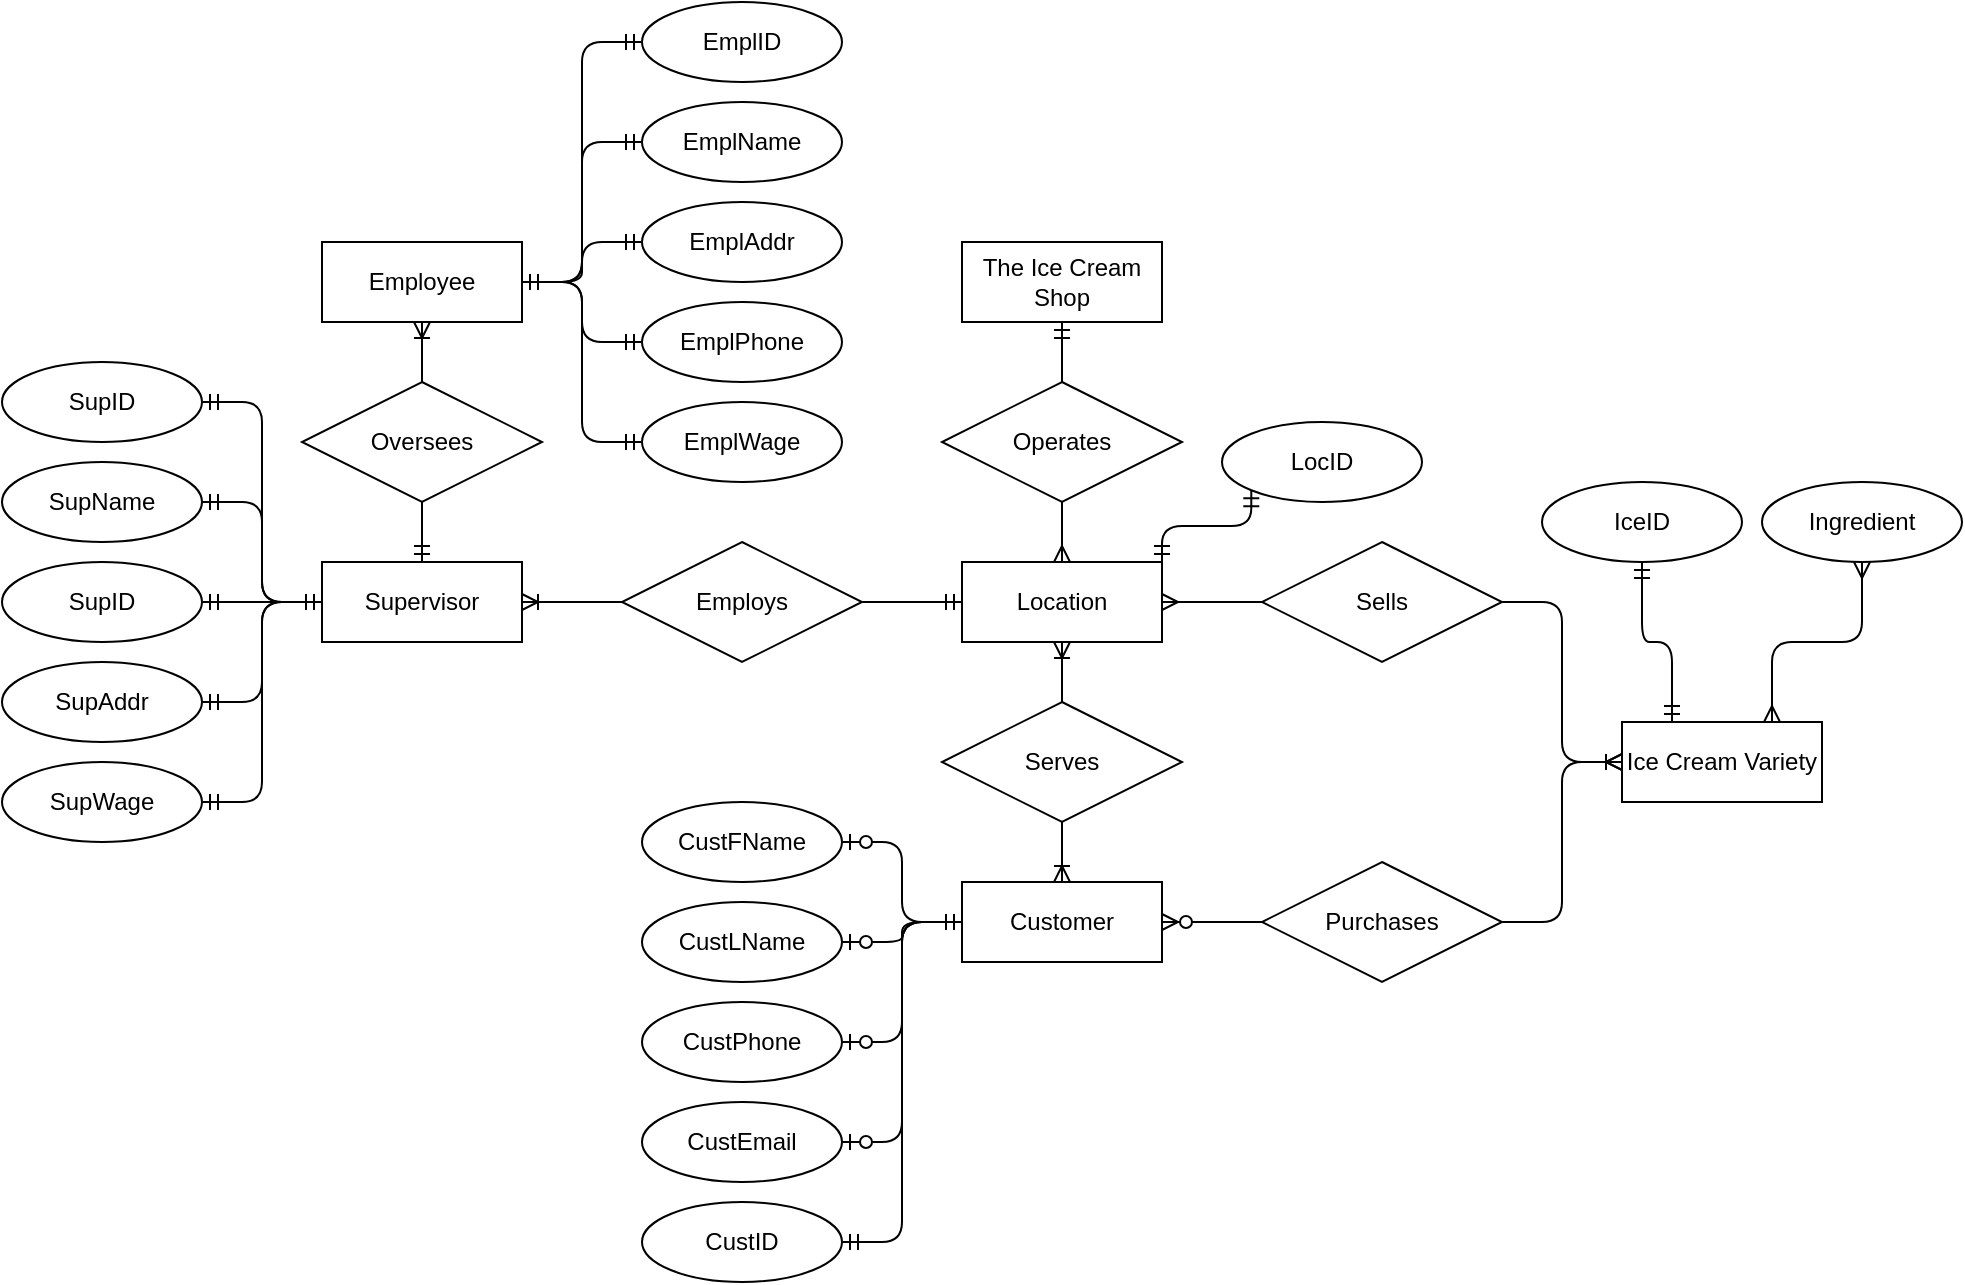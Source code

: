 <mxfile version="13.8.1" type="github">
  <diagram id="yppRG-tePIilv_Nsz65l" name="Page-1">
    <mxGraphModel dx="3103" dy="1790" grid="1" gridSize="10" guides="1" tooltips="1" connect="1" arrows="1" fold="1" page="1" pageScale="1" pageWidth="850" pageHeight="1100" math="0" shadow="0">
      <root>
        <mxCell id="0" />
        <mxCell id="1" parent="0" />
        <mxCell id="8VN1I_g-9GJg09qn3DQg-31" value="The Ice Cream Shop" style="whiteSpace=wrap;html=1;align=center;" vertex="1" parent="1">
          <mxGeometry x="350" y="20" width="100" height="40" as="geometry" />
        </mxCell>
        <mxCell id="8VN1I_g-9GJg09qn3DQg-32" value="Operates" style="shape=rhombus;perimeter=rhombusPerimeter;whiteSpace=wrap;html=1;align=center;" vertex="1" parent="1">
          <mxGeometry x="340" y="90" width="120" height="60" as="geometry" />
        </mxCell>
        <mxCell id="8VN1I_g-9GJg09qn3DQg-35" value="Location" style="whiteSpace=wrap;html=1;align=center;" vertex="1" parent="1">
          <mxGeometry x="350" y="180" width="100" height="40" as="geometry" />
        </mxCell>
        <mxCell id="8VN1I_g-9GJg09qn3DQg-36" value="Serves" style="shape=rhombus;perimeter=rhombusPerimeter;whiteSpace=wrap;html=1;align=center;" vertex="1" parent="1">
          <mxGeometry x="340" y="250" width="120" height="60" as="geometry" />
        </mxCell>
        <mxCell id="8VN1I_g-9GJg09qn3DQg-37" value="Customer" style="whiteSpace=wrap;html=1;align=center;" vertex="1" parent="1">
          <mxGeometry x="350" y="340" width="100" height="40" as="geometry" />
        </mxCell>
        <mxCell id="8VN1I_g-9GJg09qn3DQg-38" value="CustPhone" style="ellipse;whiteSpace=wrap;html=1;align=center;" vertex="1" parent="1">
          <mxGeometry x="190" y="400" width="100" height="40" as="geometry" />
        </mxCell>
        <mxCell id="8VN1I_g-9GJg09qn3DQg-39" value="CustEmail" style="ellipse;whiteSpace=wrap;html=1;align=center;" vertex="1" parent="1">
          <mxGeometry x="190" y="450" width="100" height="40" as="geometry" />
        </mxCell>
        <mxCell id="8VN1I_g-9GJg09qn3DQg-40" value="CustFName" style="ellipse;whiteSpace=wrap;html=1;align=center;" vertex="1" parent="1">
          <mxGeometry x="190" y="300" width="100" height="40" as="geometry" />
        </mxCell>
        <mxCell id="8VN1I_g-9GJg09qn3DQg-41" value="CustLName" style="ellipse;whiteSpace=wrap;html=1;align=center;" vertex="1" parent="1">
          <mxGeometry x="190" y="350" width="100" height="40" as="geometry" />
        </mxCell>
        <mxCell id="8VN1I_g-9GJg09qn3DQg-42" value="" style="edgeStyle=entityRelationEdgeStyle;fontSize=12;html=1;endArrow=ERzeroToOne;startArrow=ERmandOne;exitX=0;exitY=0.5;exitDx=0;exitDy=0;entryX=1;entryY=0.5;entryDx=0;entryDy=0;" edge="1" parent="1" source="8VN1I_g-9GJg09qn3DQg-37" target="8VN1I_g-9GJg09qn3DQg-41">
          <mxGeometry width="100" height="100" relative="1" as="geometry">
            <mxPoint x="450" y="460" as="sourcePoint" />
            <mxPoint x="591.421" y="360" as="targetPoint" />
          </mxGeometry>
        </mxCell>
        <mxCell id="8VN1I_g-9GJg09qn3DQg-43" value="" style="edgeStyle=entityRelationEdgeStyle;fontSize=12;html=1;endArrow=ERzeroToOne;startArrow=ERmandOne;exitX=0;exitY=0.5;exitDx=0;exitDy=0;entryX=1;entryY=0.5;entryDx=0;entryDy=0;" edge="1" parent="1" source="8VN1I_g-9GJg09qn3DQg-37" target="8VN1I_g-9GJg09qn3DQg-38">
          <mxGeometry width="100" height="100" relative="1" as="geometry">
            <mxPoint x="450" y="340" as="sourcePoint" />
            <mxPoint x="525" y="320" as="targetPoint" />
          </mxGeometry>
        </mxCell>
        <mxCell id="8VN1I_g-9GJg09qn3DQg-44" value="" style="edgeStyle=entityRelationEdgeStyle;fontSize=12;html=1;endArrow=ERzeroToOne;startArrow=ERmandOne;exitX=0;exitY=0.5;exitDx=0;exitDy=0;entryX=1;entryY=0.5;entryDx=0;entryDy=0;" edge="1" parent="1" source="8VN1I_g-9GJg09qn3DQg-37" target="8VN1I_g-9GJg09qn3DQg-39">
          <mxGeometry width="100" height="100" relative="1" as="geometry">
            <mxPoint x="470" y="360" as="sourcePoint" />
            <mxPoint x="545" y="340" as="targetPoint" />
          </mxGeometry>
        </mxCell>
        <mxCell id="8VN1I_g-9GJg09qn3DQg-45" value="" style="edgeStyle=entityRelationEdgeStyle;fontSize=12;html=1;endArrow=ERzeroToOne;startArrow=ERmandOne;entryX=1;entryY=0.5;entryDx=0;entryDy=0;" edge="1" parent="1" source="8VN1I_g-9GJg09qn3DQg-37" target="8VN1I_g-9GJg09qn3DQg-40">
          <mxGeometry width="100" height="100" relative="1" as="geometry">
            <mxPoint x="450" y="340" as="sourcePoint" />
            <mxPoint x="555" y="350" as="targetPoint" />
          </mxGeometry>
        </mxCell>
        <mxCell id="8VN1I_g-9GJg09qn3DQg-46" value="" style="fontSize=12;html=1;endArrow=ERmandOne;entryX=0.5;entryY=1;entryDx=0;entryDy=0;exitX=0.5;exitY=0;exitDx=0;exitDy=0;" edge="1" parent="1" source="8VN1I_g-9GJg09qn3DQg-32" target="8VN1I_g-9GJg09qn3DQg-31">
          <mxGeometry width="100" height="100" relative="1" as="geometry">
            <mxPoint x="300" y="190" as="sourcePoint" />
            <mxPoint x="400" y="90" as="targetPoint" />
          </mxGeometry>
        </mxCell>
        <mxCell id="8VN1I_g-9GJg09qn3DQg-49" value="" style="fontSize=12;html=1;endArrow=ERmany;exitX=0.5;exitY=1;exitDx=0;exitDy=0;entryX=0.5;entryY=0;entryDx=0;entryDy=0;" edge="1" parent="1" source="8VN1I_g-9GJg09qn3DQg-32" target="8VN1I_g-9GJg09qn3DQg-35">
          <mxGeometry width="100" height="100" relative="1" as="geometry">
            <mxPoint x="300" y="190" as="sourcePoint" />
            <mxPoint x="400" y="90" as="targetPoint" />
          </mxGeometry>
        </mxCell>
        <mxCell id="8VN1I_g-9GJg09qn3DQg-51" value="" style="fontSize=12;html=1;endArrow=ERoneToMany;entryX=0.5;entryY=1;entryDx=0;entryDy=0;exitX=0.5;exitY=0;exitDx=0;exitDy=0;" edge="1" parent="1" source="8VN1I_g-9GJg09qn3DQg-36" target="8VN1I_g-9GJg09qn3DQg-35">
          <mxGeometry width="100" height="100" relative="1" as="geometry">
            <mxPoint x="300" y="350" as="sourcePoint" />
            <mxPoint x="400" y="250" as="targetPoint" />
          </mxGeometry>
        </mxCell>
        <mxCell id="8VN1I_g-9GJg09qn3DQg-52" value="" style="fontSize=12;html=1;endArrow=ERoneToMany;entryX=0.5;entryY=0;entryDx=0;entryDy=0;exitX=0.5;exitY=1;exitDx=0;exitDy=0;" edge="1" parent="1" source="8VN1I_g-9GJg09qn3DQg-36" target="8VN1I_g-9GJg09qn3DQg-37">
          <mxGeometry width="100" height="100" relative="1" as="geometry">
            <mxPoint x="410" y="260" as="sourcePoint" />
            <mxPoint x="410" y="230" as="targetPoint" />
          </mxGeometry>
        </mxCell>
        <mxCell id="8VN1I_g-9GJg09qn3DQg-55" value="Employs" style="shape=rhombus;perimeter=rhombusPerimeter;whiteSpace=wrap;html=1;align=center;" vertex="1" parent="1">
          <mxGeometry x="180" y="170" width="120" height="60" as="geometry" />
        </mxCell>
        <mxCell id="8VN1I_g-9GJg09qn3DQg-57" value="" style="edgeStyle=entityRelationEdgeStyle;fontSize=12;html=1;endArrow=ERmandOne;entryX=0;entryY=0.5;entryDx=0;entryDy=0;exitX=1;exitY=0.5;exitDx=0;exitDy=0;" edge="1" parent="1" source="8VN1I_g-9GJg09qn3DQg-55" target="8VN1I_g-9GJg09qn3DQg-35">
          <mxGeometry width="100" height="100" relative="1" as="geometry">
            <mxPoint x="370" y="270" as="sourcePoint" />
            <mxPoint x="470" y="170" as="targetPoint" />
          </mxGeometry>
        </mxCell>
        <mxCell id="8VN1I_g-9GJg09qn3DQg-128" style="edgeStyle=entityRelationEdgeStyle;orthogonalLoop=1;jettySize=auto;html=1;exitX=0;exitY=0.5;exitDx=0;exitDy=0;entryX=1;entryY=0.5;entryDx=0;entryDy=0;startArrow=ERmandOne;endArrow=ERmandOne;fontSize=12;" edge="1" parent="1" source="8VN1I_g-9GJg09qn3DQg-58" target="8VN1I_g-9GJg09qn3DQg-100">
          <mxGeometry relative="1" as="geometry" />
        </mxCell>
        <mxCell id="8VN1I_g-9GJg09qn3DQg-129" style="edgeStyle=entityRelationEdgeStyle;orthogonalLoop=1;jettySize=auto;html=1;exitX=0;exitY=0.5;exitDx=0;exitDy=0;entryX=1;entryY=0.5;entryDx=0;entryDy=0;startArrow=ERmandOne;endArrow=ERmandOne;fontSize=12;" edge="1" parent="1" source="8VN1I_g-9GJg09qn3DQg-58" target="8VN1I_g-9GJg09qn3DQg-96">
          <mxGeometry relative="1" as="geometry" />
        </mxCell>
        <mxCell id="8VN1I_g-9GJg09qn3DQg-130" style="edgeStyle=entityRelationEdgeStyle;orthogonalLoop=1;jettySize=auto;html=1;exitX=0;exitY=0.5;exitDx=0;exitDy=0;entryX=1;entryY=0.5;entryDx=0;entryDy=0;startArrow=ERmandOne;endArrow=ERmandOne;fontSize=12;" edge="1" parent="1" source="8VN1I_g-9GJg09qn3DQg-58" target="8VN1I_g-9GJg09qn3DQg-99">
          <mxGeometry relative="1" as="geometry" />
        </mxCell>
        <mxCell id="8VN1I_g-9GJg09qn3DQg-131" style="edgeStyle=entityRelationEdgeStyle;orthogonalLoop=1;jettySize=auto;html=1;exitX=0;exitY=0.5;exitDx=0;exitDy=0;entryX=1;entryY=0.5;entryDx=0;entryDy=0;startArrow=ERmandOne;endArrow=ERmandOne;fontSize=12;" edge="1" parent="1" source="8VN1I_g-9GJg09qn3DQg-58" target="8VN1I_g-9GJg09qn3DQg-98">
          <mxGeometry relative="1" as="geometry" />
        </mxCell>
        <mxCell id="8VN1I_g-9GJg09qn3DQg-132" style="edgeStyle=entityRelationEdgeStyle;orthogonalLoop=1;jettySize=auto;html=1;exitX=0;exitY=0.5;exitDx=0;exitDy=0;entryX=1;entryY=0.5;entryDx=0;entryDy=0;startArrow=ERmandOne;endArrow=ERmandOne;fontSize=12;" edge="1" parent="1" source="8VN1I_g-9GJg09qn3DQg-58" target="8VN1I_g-9GJg09qn3DQg-97">
          <mxGeometry relative="1" as="geometry" />
        </mxCell>
        <mxCell id="8VN1I_g-9GJg09qn3DQg-58" value="Supervisor" style="whiteSpace=wrap;html=1;align=center;" vertex="1" parent="1">
          <mxGeometry x="30" y="180" width="100" height="40" as="geometry" />
        </mxCell>
        <mxCell id="8VN1I_g-9GJg09qn3DQg-60" value="" style="edgeStyle=entityRelationEdgeStyle;fontSize=12;html=1;endArrow=ERoneToMany;entryX=1;entryY=0.5;entryDx=0;entryDy=0;exitX=0;exitY=0.5;exitDx=0;exitDy=0;" edge="1" parent="1" source="8VN1I_g-9GJg09qn3DQg-55" target="8VN1I_g-9GJg09qn3DQg-58">
          <mxGeometry width="100" height="100" relative="1" as="geometry">
            <mxPoint x="150" y="200" as="sourcePoint" />
            <mxPoint x="280" y="100" as="targetPoint" />
          </mxGeometry>
        </mxCell>
        <mxCell id="8VN1I_g-9GJg09qn3DQg-64" value="Oversees" style="shape=rhombus;perimeter=rhombusPerimeter;whiteSpace=wrap;html=1;align=center;" vertex="1" parent="1">
          <mxGeometry x="20" y="90" width="120" height="60" as="geometry" />
        </mxCell>
        <mxCell id="8VN1I_g-9GJg09qn3DQg-65" value="Employee" style="whiteSpace=wrap;html=1;align=center;" vertex="1" parent="1">
          <mxGeometry x="30" y="20" width="100" height="40" as="geometry" />
        </mxCell>
        <mxCell id="8VN1I_g-9GJg09qn3DQg-66" value="" style="fontSize=12;html=1;endArrow=ERoneToMany;entryX=0.5;entryY=1;entryDx=0;entryDy=0;exitX=0.5;exitY=0;exitDx=0;exitDy=0;" edge="1" parent="1" source="8VN1I_g-9GJg09qn3DQg-64" target="8VN1I_g-9GJg09qn3DQg-65">
          <mxGeometry width="100" height="100" relative="1" as="geometry">
            <mxPoint x="160" y="210" as="sourcePoint" />
            <mxPoint x="290" y="110" as="targetPoint" />
          </mxGeometry>
        </mxCell>
        <mxCell id="8VN1I_g-9GJg09qn3DQg-67" value="" style="fontSize=12;html=1;endArrow=ERmandOne;exitX=0.5;exitY=1;exitDx=0;exitDy=0;entryX=0.5;entryY=0;entryDx=0;entryDy=0;" edge="1" parent="1" source="8VN1I_g-9GJg09qn3DQg-64" target="8VN1I_g-9GJg09qn3DQg-58">
          <mxGeometry width="100" height="100" relative="1" as="geometry">
            <mxPoint x="250" y="150" as="sourcePoint" />
            <mxPoint x="350" y="50" as="targetPoint" />
          </mxGeometry>
        </mxCell>
        <mxCell id="8VN1I_g-9GJg09qn3DQg-68" value="Sells" style="shape=rhombus;perimeter=rhombusPerimeter;whiteSpace=wrap;html=1;align=center;" vertex="1" parent="1">
          <mxGeometry x="500" y="170" width="120" height="60" as="geometry" />
        </mxCell>
        <mxCell id="8VN1I_g-9GJg09qn3DQg-69" value="" style="edgeStyle=entityRelationEdgeStyle;fontSize=12;html=1;endArrow=ERoneToMany;entryX=0;entryY=0.5;entryDx=0;entryDy=0;exitX=1;exitY=0.5;exitDx=0;exitDy=0;" edge="1" parent="1" source="8VN1I_g-9GJg09qn3DQg-68" target="8VN1I_g-9GJg09qn3DQg-70">
          <mxGeometry width="100" height="100" relative="1" as="geometry">
            <mxPoint x="500" y="150" as="sourcePoint" />
            <mxPoint x="400" y="200" as="targetPoint" />
          </mxGeometry>
        </mxCell>
        <mxCell id="8VN1I_g-9GJg09qn3DQg-139" value="" style="edgeStyle=elbowEdgeStyle;orthogonalLoop=1;jettySize=auto;elbow=vertical;html=1;startArrow=ERmandOne;endArrow=ERmandOne;fontSize=12;exitX=0.25;exitY=0;exitDx=0;exitDy=0;" edge="1" parent="1" source="8VN1I_g-9GJg09qn3DQg-70" target="8VN1I_g-9GJg09qn3DQg-136">
          <mxGeometry relative="1" as="geometry" />
        </mxCell>
        <mxCell id="8VN1I_g-9GJg09qn3DQg-70" value="Ice Cream Variety" style="whiteSpace=wrap;html=1;align=center;" vertex="1" parent="1">
          <mxGeometry x="680" y="260" width="100" height="40" as="geometry" />
        </mxCell>
        <mxCell id="8VN1I_g-9GJg09qn3DQg-75" value="Purchases" style="shape=rhombus;perimeter=rhombusPerimeter;whiteSpace=wrap;html=1;align=center;" vertex="1" parent="1">
          <mxGeometry x="500" y="330" width="120" height="60" as="geometry" />
        </mxCell>
        <mxCell id="8VN1I_g-9GJg09qn3DQg-76" value="" style="edgeStyle=entityRelationEdgeStyle;fontSize=12;html=1;endArrow=ERmany;exitX=0;exitY=0.5;exitDx=0;exitDy=0;entryX=1;entryY=0.5;entryDx=0;entryDy=0;" edge="1" parent="1" source="8VN1I_g-9GJg09qn3DQg-68" target="8VN1I_g-9GJg09qn3DQg-35">
          <mxGeometry width="100" height="100" relative="1" as="geometry">
            <mxPoint x="410" y="300" as="sourcePoint" />
            <mxPoint x="490" y="150" as="targetPoint" />
          </mxGeometry>
        </mxCell>
        <mxCell id="8VN1I_g-9GJg09qn3DQg-77" value="Ingredient" style="ellipse;whiteSpace=wrap;html=1;align=center;" vertex="1" parent="1">
          <mxGeometry x="750" y="140" width="100" height="40" as="geometry" />
        </mxCell>
        <mxCell id="8VN1I_g-9GJg09qn3DQg-81" value="" style="edgeStyle=entityRelationEdgeStyle;fontSize=12;html=1;endArrow=ERzeroToMany;endFill=1;entryX=1;entryY=0.5;entryDx=0;entryDy=0;exitX=0;exitY=0.5;exitDx=0;exitDy=0;" edge="1" parent="1" source="8VN1I_g-9GJg09qn3DQg-75" target="8VN1I_g-9GJg09qn3DQg-37">
          <mxGeometry width="100" height="100" relative="1" as="geometry">
            <mxPoint x="460" y="300" as="sourcePoint" />
            <mxPoint x="560" y="200" as="targetPoint" />
          </mxGeometry>
        </mxCell>
        <mxCell id="8VN1I_g-9GJg09qn3DQg-82" value="" style="edgeStyle=entityRelationEdgeStyle;fontSize=12;html=1;endArrow=ERoneToMany;entryX=0;entryY=0.5;entryDx=0;entryDy=0;exitX=1;exitY=0.5;exitDx=0;exitDy=0;" edge="1" parent="1" source="8VN1I_g-9GJg09qn3DQg-75" target="8VN1I_g-9GJg09qn3DQg-70">
          <mxGeometry width="100" height="100" relative="1" as="geometry">
            <mxPoint x="460" y="300" as="sourcePoint" />
            <mxPoint x="560" y="200" as="targetPoint" />
          </mxGeometry>
        </mxCell>
        <mxCell id="8VN1I_g-9GJg09qn3DQg-124" style="edgeStyle=entityRelationEdgeStyle;orthogonalLoop=1;jettySize=auto;html=1;exitX=0;exitY=0.5;exitDx=0;exitDy=0;entryX=1;entryY=0.5;entryDx=0;entryDy=0;startArrow=ERmandOne;endArrow=ERmandOne;fontSize=12;" edge="1" parent="1" source="8VN1I_g-9GJg09qn3DQg-83" target="8VN1I_g-9GJg09qn3DQg-65">
          <mxGeometry relative="1" as="geometry" />
        </mxCell>
        <mxCell id="8VN1I_g-9GJg09qn3DQg-83" value="EmplName" style="ellipse;whiteSpace=wrap;html=1;align=center;" vertex="1" parent="1">
          <mxGeometry x="190" y="-50" width="100" height="40" as="geometry" />
        </mxCell>
        <mxCell id="8VN1I_g-9GJg09qn3DQg-127" style="edgeStyle=entityRelationEdgeStyle;orthogonalLoop=1;jettySize=auto;html=1;exitX=0;exitY=0.5;exitDx=0;exitDy=0;entryX=1;entryY=0.5;entryDx=0;entryDy=0;startArrow=ERmandOne;endArrow=ERmandOne;fontSize=12;" edge="1" parent="1" source="8VN1I_g-9GJg09qn3DQg-84" target="8VN1I_g-9GJg09qn3DQg-65">
          <mxGeometry relative="1" as="geometry" />
        </mxCell>
        <mxCell id="8VN1I_g-9GJg09qn3DQg-84" value="EmplWage" style="ellipse;whiteSpace=wrap;html=1;align=center;" vertex="1" parent="1">
          <mxGeometry x="190" y="100" width="100" height="40" as="geometry" />
        </mxCell>
        <mxCell id="8VN1I_g-9GJg09qn3DQg-126" style="edgeStyle=entityRelationEdgeStyle;orthogonalLoop=1;jettySize=auto;html=1;exitX=0;exitY=0.5;exitDx=0;exitDy=0;entryX=1;entryY=0.5;entryDx=0;entryDy=0;startArrow=ERmandOne;endArrow=ERmandOne;fontSize=12;" edge="1" parent="1" source="8VN1I_g-9GJg09qn3DQg-85" target="8VN1I_g-9GJg09qn3DQg-65">
          <mxGeometry relative="1" as="geometry" />
        </mxCell>
        <mxCell id="8VN1I_g-9GJg09qn3DQg-85" value="EmplPhone" style="ellipse;whiteSpace=wrap;html=1;align=center;" vertex="1" parent="1">
          <mxGeometry x="190" y="50" width="100" height="40" as="geometry" />
        </mxCell>
        <mxCell id="8VN1I_g-9GJg09qn3DQg-125" style="edgeStyle=entityRelationEdgeStyle;orthogonalLoop=1;jettySize=auto;html=1;exitX=0;exitY=0.5;exitDx=0;exitDy=0;startArrow=ERmandOne;endArrow=ERmandOne;fontSize=12;entryX=1;entryY=0.5;entryDx=0;entryDy=0;" edge="1" parent="1" source="8VN1I_g-9GJg09qn3DQg-86" target="8VN1I_g-9GJg09qn3DQg-65">
          <mxGeometry relative="1" as="geometry">
            <mxPoint x="130" y="50" as="targetPoint" />
          </mxGeometry>
        </mxCell>
        <mxCell id="8VN1I_g-9GJg09qn3DQg-86" value="EmplAddr" style="ellipse;whiteSpace=wrap;html=1;align=center;" vertex="1" parent="1">
          <mxGeometry x="190" width="100" height="40" as="geometry" />
        </mxCell>
        <mxCell id="8VN1I_g-9GJg09qn3DQg-88" value="EmplID" style="ellipse;whiteSpace=wrap;html=1;align=center;" vertex="1" parent="1">
          <mxGeometry x="190" y="-100" width="100" height="40" as="geometry" />
        </mxCell>
        <mxCell id="8VN1I_g-9GJg09qn3DQg-96" value="SupName" style="ellipse;whiteSpace=wrap;html=1;align=center;" vertex="1" parent="1">
          <mxGeometry x="-130" y="130" width="100" height="40" as="geometry" />
        </mxCell>
        <mxCell id="8VN1I_g-9GJg09qn3DQg-97" value="SupWage" style="ellipse;whiteSpace=wrap;html=1;align=center;" vertex="1" parent="1">
          <mxGeometry x="-130" y="280" width="100" height="40" as="geometry" />
        </mxCell>
        <mxCell id="8VN1I_g-9GJg09qn3DQg-98" value="SupAddr" style="ellipse;whiteSpace=wrap;html=1;align=center;" vertex="1" parent="1">
          <mxGeometry x="-130" y="230" width="100" height="40" as="geometry" />
        </mxCell>
        <mxCell id="8VN1I_g-9GJg09qn3DQg-99" value="SupID" style="ellipse;whiteSpace=wrap;html=1;align=center;" vertex="1" parent="1">
          <mxGeometry x="-130" y="180" width="100" height="40" as="geometry" />
        </mxCell>
        <mxCell id="8VN1I_g-9GJg09qn3DQg-100" value="SupID" style="ellipse;whiteSpace=wrap;html=1;align=center;" vertex="1" parent="1">
          <mxGeometry x="-130" y="80" width="100" height="40" as="geometry" />
        </mxCell>
        <mxCell id="8VN1I_g-9GJg09qn3DQg-133" style="edgeStyle=entityRelationEdgeStyle;orthogonalLoop=1;jettySize=auto;html=1;exitX=1;exitY=0.5;exitDx=0;exitDy=0;entryX=0;entryY=0.5;entryDx=0;entryDy=0;startArrow=ERmandOne;endArrow=ERmandOne;fontSize=12;" edge="1" parent="1" source="8VN1I_g-9GJg09qn3DQg-107" target="8VN1I_g-9GJg09qn3DQg-37">
          <mxGeometry relative="1" as="geometry" />
        </mxCell>
        <mxCell id="8VN1I_g-9GJg09qn3DQg-107" value="CustID" style="ellipse;whiteSpace=wrap;html=1;align=center;" vertex="1" parent="1">
          <mxGeometry x="190" y="500" width="100" height="40" as="geometry" />
        </mxCell>
        <mxCell id="8VN1I_g-9GJg09qn3DQg-123" value="" style="edgeStyle=entityRelationEdgeStyle;fontSize=12;html=1;endArrow=ERmandOne;startArrow=ERmandOne;entryX=0;entryY=0.5;entryDx=0;entryDy=0;exitX=1;exitY=0.5;exitDx=0;exitDy=0;" edge="1" parent="1" source="8VN1I_g-9GJg09qn3DQg-65" target="8VN1I_g-9GJg09qn3DQg-88">
          <mxGeometry width="100" height="100" relative="1" as="geometry">
            <mxPoint y="-20" as="sourcePoint" />
            <mxPoint x="100" y="-120" as="targetPoint" />
          </mxGeometry>
        </mxCell>
        <mxCell id="8VN1I_g-9GJg09qn3DQg-135" style="edgeStyle=elbowEdgeStyle;orthogonalLoop=1;jettySize=auto;elbow=vertical;html=1;exitX=0;exitY=1;exitDx=0;exitDy=0;entryX=1;entryY=0;entryDx=0;entryDy=0;startArrow=ERmandOne;endArrow=ERmandOne;fontSize=12;" edge="1" parent="1" source="8VN1I_g-9GJg09qn3DQg-134" target="8VN1I_g-9GJg09qn3DQg-35">
          <mxGeometry relative="1" as="geometry" />
        </mxCell>
        <mxCell id="8VN1I_g-9GJg09qn3DQg-134" value="LocID" style="ellipse;whiteSpace=wrap;html=1;align=center;" vertex="1" parent="1">
          <mxGeometry x="480" y="110" width="100" height="40" as="geometry" />
        </mxCell>
        <mxCell id="8VN1I_g-9GJg09qn3DQg-136" value="IceID" style="ellipse;whiteSpace=wrap;html=1;align=center;" vertex="1" parent="1">
          <mxGeometry x="640" y="140" width="100" height="40" as="geometry" />
        </mxCell>
        <mxCell id="8VN1I_g-9GJg09qn3DQg-138" style="edgeStyle=elbowEdgeStyle;orthogonalLoop=1;jettySize=auto;elbow=vertical;html=1;entryX=0.5;entryY=0;entryDx=0;entryDy=0;startArrow=ERmandOne;endArrow=ERmandOne;fontSize=12;" edge="1" parent="1" source="8VN1I_g-9GJg09qn3DQg-70" target="8VN1I_g-9GJg09qn3DQg-70">
          <mxGeometry relative="1" as="geometry" />
        </mxCell>
        <mxCell id="8VN1I_g-9GJg09qn3DQg-140" value="" style="edgeStyle=elbowEdgeStyle;fontSize=12;html=1;endArrow=ERmany;startArrow=ERmany;entryX=0.5;entryY=1;entryDx=0;entryDy=0;exitX=0.75;exitY=0;exitDx=0;exitDy=0;elbow=vertical;" edge="1" parent="1" source="8VN1I_g-9GJg09qn3DQg-70" target="8VN1I_g-9GJg09qn3DQg-77">
          <mxGeometry width="100" height="100" relative="1" as="geometry">
            <mxPoint x="670" y="270" as="sourcePoint" />
            <mxPoint x="770" y="170" as="targetPoint" />
          </mxGeometry>
        </mxCell>
      </root>
    </mxGraphModel>
  </diagram>
</mxfile>
